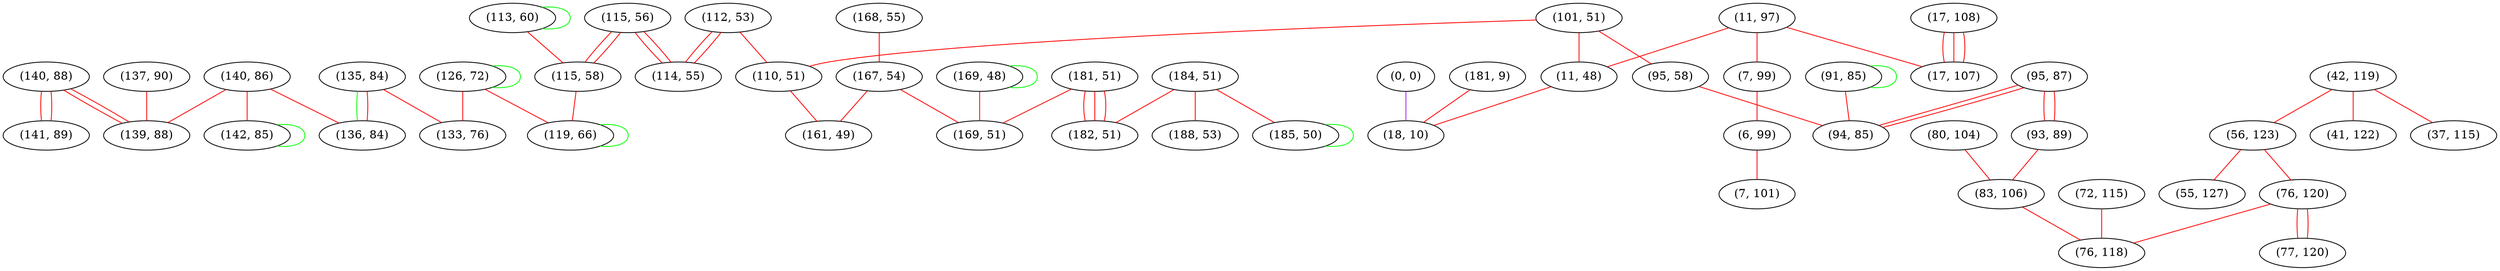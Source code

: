 graph "" {
"(137, 90)";
"(184, 51)";
"(168, 55)";
"(91, 85)";
"(185, 50)";
"(101, 51)";
"(115, 56)";
"(11, 97)";
"(112, 53)";
"(95, 87)";
"(17, 108)";
"(42, 119)";
"(167, 54)";
"(140, 88)";
"(140, 86)";
"(11, 48)";
"(7, 99)";
"(113, 60)";
"(56, 123)";
"(126, 72)";
"(95, 58)";
"(188, 53)";
"(181, 9)";
"(72, 115)";
"(142, 85)";
"(0, 0)";
"(181, 51)";
"(41, 122)";
"(114, 55)";
"(80, 104)";
"(55, 127)";
"(110, 51)";
"(115, 58)";
"(17, 107)";
"(161, 49)";
"(119, 66)";
"(76, 120)";
"(6, 99)";
"(169, 48)";
"(139, 88)";
"(93, 89)";
"(83, 106)";
"(37, 115)";
"(18, 10)";
"(135, 84)";
"(182, 51)";
"(77, 120)";
"(94, 85)";
"(141, 89)";
"(133, 76)";
"(136, 84)";
"(7, 101)";
"(169, 51)";
"(76, 118)";
"(137, 90)" -- "(139, 88)"  [color=red, key=0, weight=1];
"(184, 51)" -- "(182, 51)"  [color=red, key=0, weight=1];
"(184, 51)" -- "(188, 53)"  [color=red, key=0, weight=1];
"(184, 51)" -- "(185, 50)"  [color=red, key=0, weight=1];
"(168, 55)" -- "(167, 54)"  [color=red, key=0, weight=1];
"(91, 85)" -- "(94, 85)"  [color=red, key=0, weight=1];
"(91, 85)" -- "(91, 85)"  [color=green, key=0, weight=2];
"(185, 50)" -- "(185, 50)"  [color=green, key=0, weight=2];
"(101, 51)" -- "(11, 48)"  [color=red, key=0, weight=1];
"(101, 51)" -- "(110, 51)"  [color=red, key=0, weight=1];
"(101, 51)" -- "(95, 58)"  [color=red, key=0, weight=1];
"(115, 56)" -- "(114, 55)"  [color=red, key=0, weight=1];
"(115, 56)" -- "(114, 55)"  [color=red, key=1, weight=1];
"(115, 56)" -- "(115, 58)"  [color=red, key=0, weight=1];
"(115, 56)" -- "(115, 58)"  [color=red, key=1, weight=1];
"(11, 97)" -- "(11, 48)"  [color=red, key=0, weight=1];
"(11, 97)" -- "(7, 99)"  [color=red, key=0, weight=1];
"(11, 97)" -- "(17, 107)"  [color=red, key=0, weight=1];
"(112, 53)" -- "(110, 51)"  [color=red, key=0, weight=1];
"(112, 53)" -- "(114, 55)"  [color=red, key=0, weight=1];
"(112, 53)" -- "(114, 55)"  [color=red, key=1, weight=1];
"(95, 87)" -- "(93, 89)"  [color=red, key=0, weight=1];
"(95, 87)" -- "(93, 89)"  [color=red, key=1, weight=1];
"(95, 87)" -- "(94, 85)"  [color=red, key=0, weight=1];
"(95, 87)" -- "(94, 85)"  [color=red, key=1, weight=1];
"(17, 108)" -- "(17, 107)"  [color=red, key=0, weight=1];
"(17, 108)" -- "(17, 107)"  [color=red, key=1, weight=1];
"(17, 108)" -- "(17, 107)"  [color=red, key=2, weight=1];
"(42, 119)" -- "(41, 122)"  [color=red, key=0, weight=1];
"(42, 119)" -- "(56, 123)"  [color=red, key=0, weight=1];
"(42, 119)" -- "(37, 115)"  [color=red, key=0, weight=1];
"(167, 54)" -- "(169, 51)"  [color=red, key=0, weight=1];
"(167, 54)" -- "(161, 49)"  [color=red, key=0, weight=1];
"(140, 88)" -- "(139, 88)"  [color=red, key=0, weight=1];
"(140, 88)" -- "(139, 88)"  [color=red, key=1, weight=1];
"(140, 88)" -- "(141, 89)"  [color=red, key=0, weight=1];
"(140, 88)" -- "(141, 89)"  [color=red, key=1, weight=1];
"(140, 86)" -- "(139, 88)"  [color=red, key=0, weight=1];
"(140, 86)" -- "(142, 85)"  [color=red, key=0, weight=1];
"(140, 86)" -- "(136, 84)"  [color=red, key=0, weight=1];
"(11, 48)" -- "(18, 10)"  [color=red, key=0, weight=1];
"(7, 99)" -- "(6, 99)"  [color=red, key=0, weight=1];
"(113, 60)" -- "(115, 58)"  [color=red, key=0, weight=1];
"(113, 60)" -- "(113, 60)"  [color=green, key=0, weight=2];
"(56, 123)" -- "(55, 127)"  [color=red, key=0, weight=1];
"(56, 123)" -- "(76, 120)"  [color=red, key=0, weight=1];
"(126, 72)" -- "(133, 76)"  [color=red, key=0, weight=1];
"(126, 72)" -- "(126, 72)"  [color=green, key=0, weight=2];
"(126, 72)" -- "(119, 66)"  [color=red, key=0, weight=1];
"(95, 58)" -- "(94, 85)"  [color=red, key=0, weight=1];
"(181, 9)" -- "(18, 10)"  [color=red, key=0, weight=1];
"(72, 115)" -- "(76, 118)"  [color=red, key=0, weight=1];
"(142, 85)" -- "(142, 85)"  [color=green, key=0, weight=2];
"(0, 0)" -- "(18, 10)"  [color=purple, key=0, weight=4];
"(181, 51)" -- "(182, 51)"  [color=red, key=0, weight=1];
"(181, 51)" -- "(182, 51)"  [color=red, key=1, weight=1];
"(181, 51)" -- "(182, 51)"  [color=red, key=2, weight=1];
"(181, 51)" -- "(169, 51)"  [color=red, key=0, weight=1];
"(80, 104)" -- "(83, 106)"  [color=red, key=0, weight=1];
"(110, 51)" -- "(161, 49)"  [color=red, key=0, weight=1];
"(115, 58)" -- "(119, 66)"  [color=red, key=0, weight=1];
"(119, 66)" -- "(119, 66)"  [color=green, key=0, weight=2];
"(76, 120)" -- "(76, 118)"  [color=red, key=0, weight=1];
"(76, 120)" -- "(77, 120)"  [color=red, key=0, weight=1];
"(76, 120)" -- "(77, 120)"  [color=red, key=1, weight=1];
"(6, 99)" -- "(7, 101)"  [color=red, key=0, weight=1];
"(169, 48)" -- "(169, 48)"  [color=green, key=0, weight=2];
"(169, 48)" -- "(169, 51)"  [color=red, key=0, weight=1];
"(93, 89)" -- "(83, 106)"  [color=red, key=0, weight=1];
"(83, 106)" -- "(76, 118)"  [color=red, key=0, weight=1];
"(135, 84)" -- "(133, 76)"  [color=red, key=0, weight=1];
"(135, 84)" -- "(136, 84)"  [color=green, key=0, weight=2];
"(135, 84)" -- "(136, 84)"  [color=red, key=1, weight=1];
}

